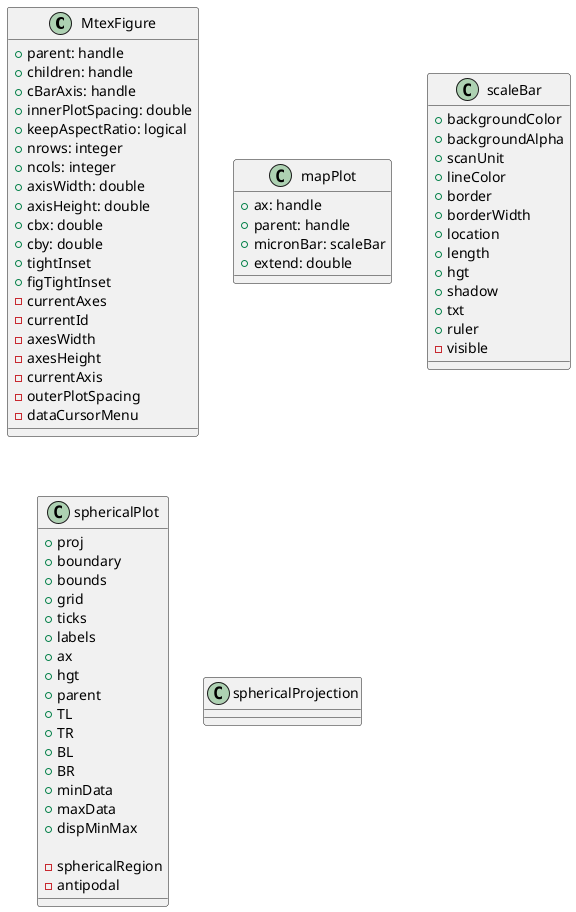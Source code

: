 @startuml

 class MtexFigure{
  +parent: handle
  +children: handle
  +cBarAxis: handle
  +innerPlotSpacing: double
  +keepAspectRatio: logical
  +nrows: integer
  +ncols: integer
  +axisWidth: double
  +axisHeight: double
  +cbx: double
  +cby: double
  +tightInset
  +figTightInset
  -currentAxes
  -currentId
  -axesWidth
  -axesHeight
  -currentAxis
  -outerPlotSpacing
  -dataCursorMenu
 }


class mapPlot{
 +ax: handle
 +parent: handle
 +micronBar: scaleBar
 +extend: double
}


class scaleBar{
 +backgroundColor
 +backgroundAlpha
 +scanUnit
 +lineColor
 +border
 +borderWidth
 +location
 +length
 +hgt
 +shadow
 +txt
 +ruler
 -visible
}

class sphericalPlot{
 +proj
 +boundary
 +bounds
 +grid
 +ticks
 +labels
 +ax
 +hgt
 +parent
 +TL
 +TR
 +BL
 +BR
 +minData
 +maxData
 +dispMinMax

 -sphericalRegion
 -antipodal
}


 class sphericalProjection

@enduml
